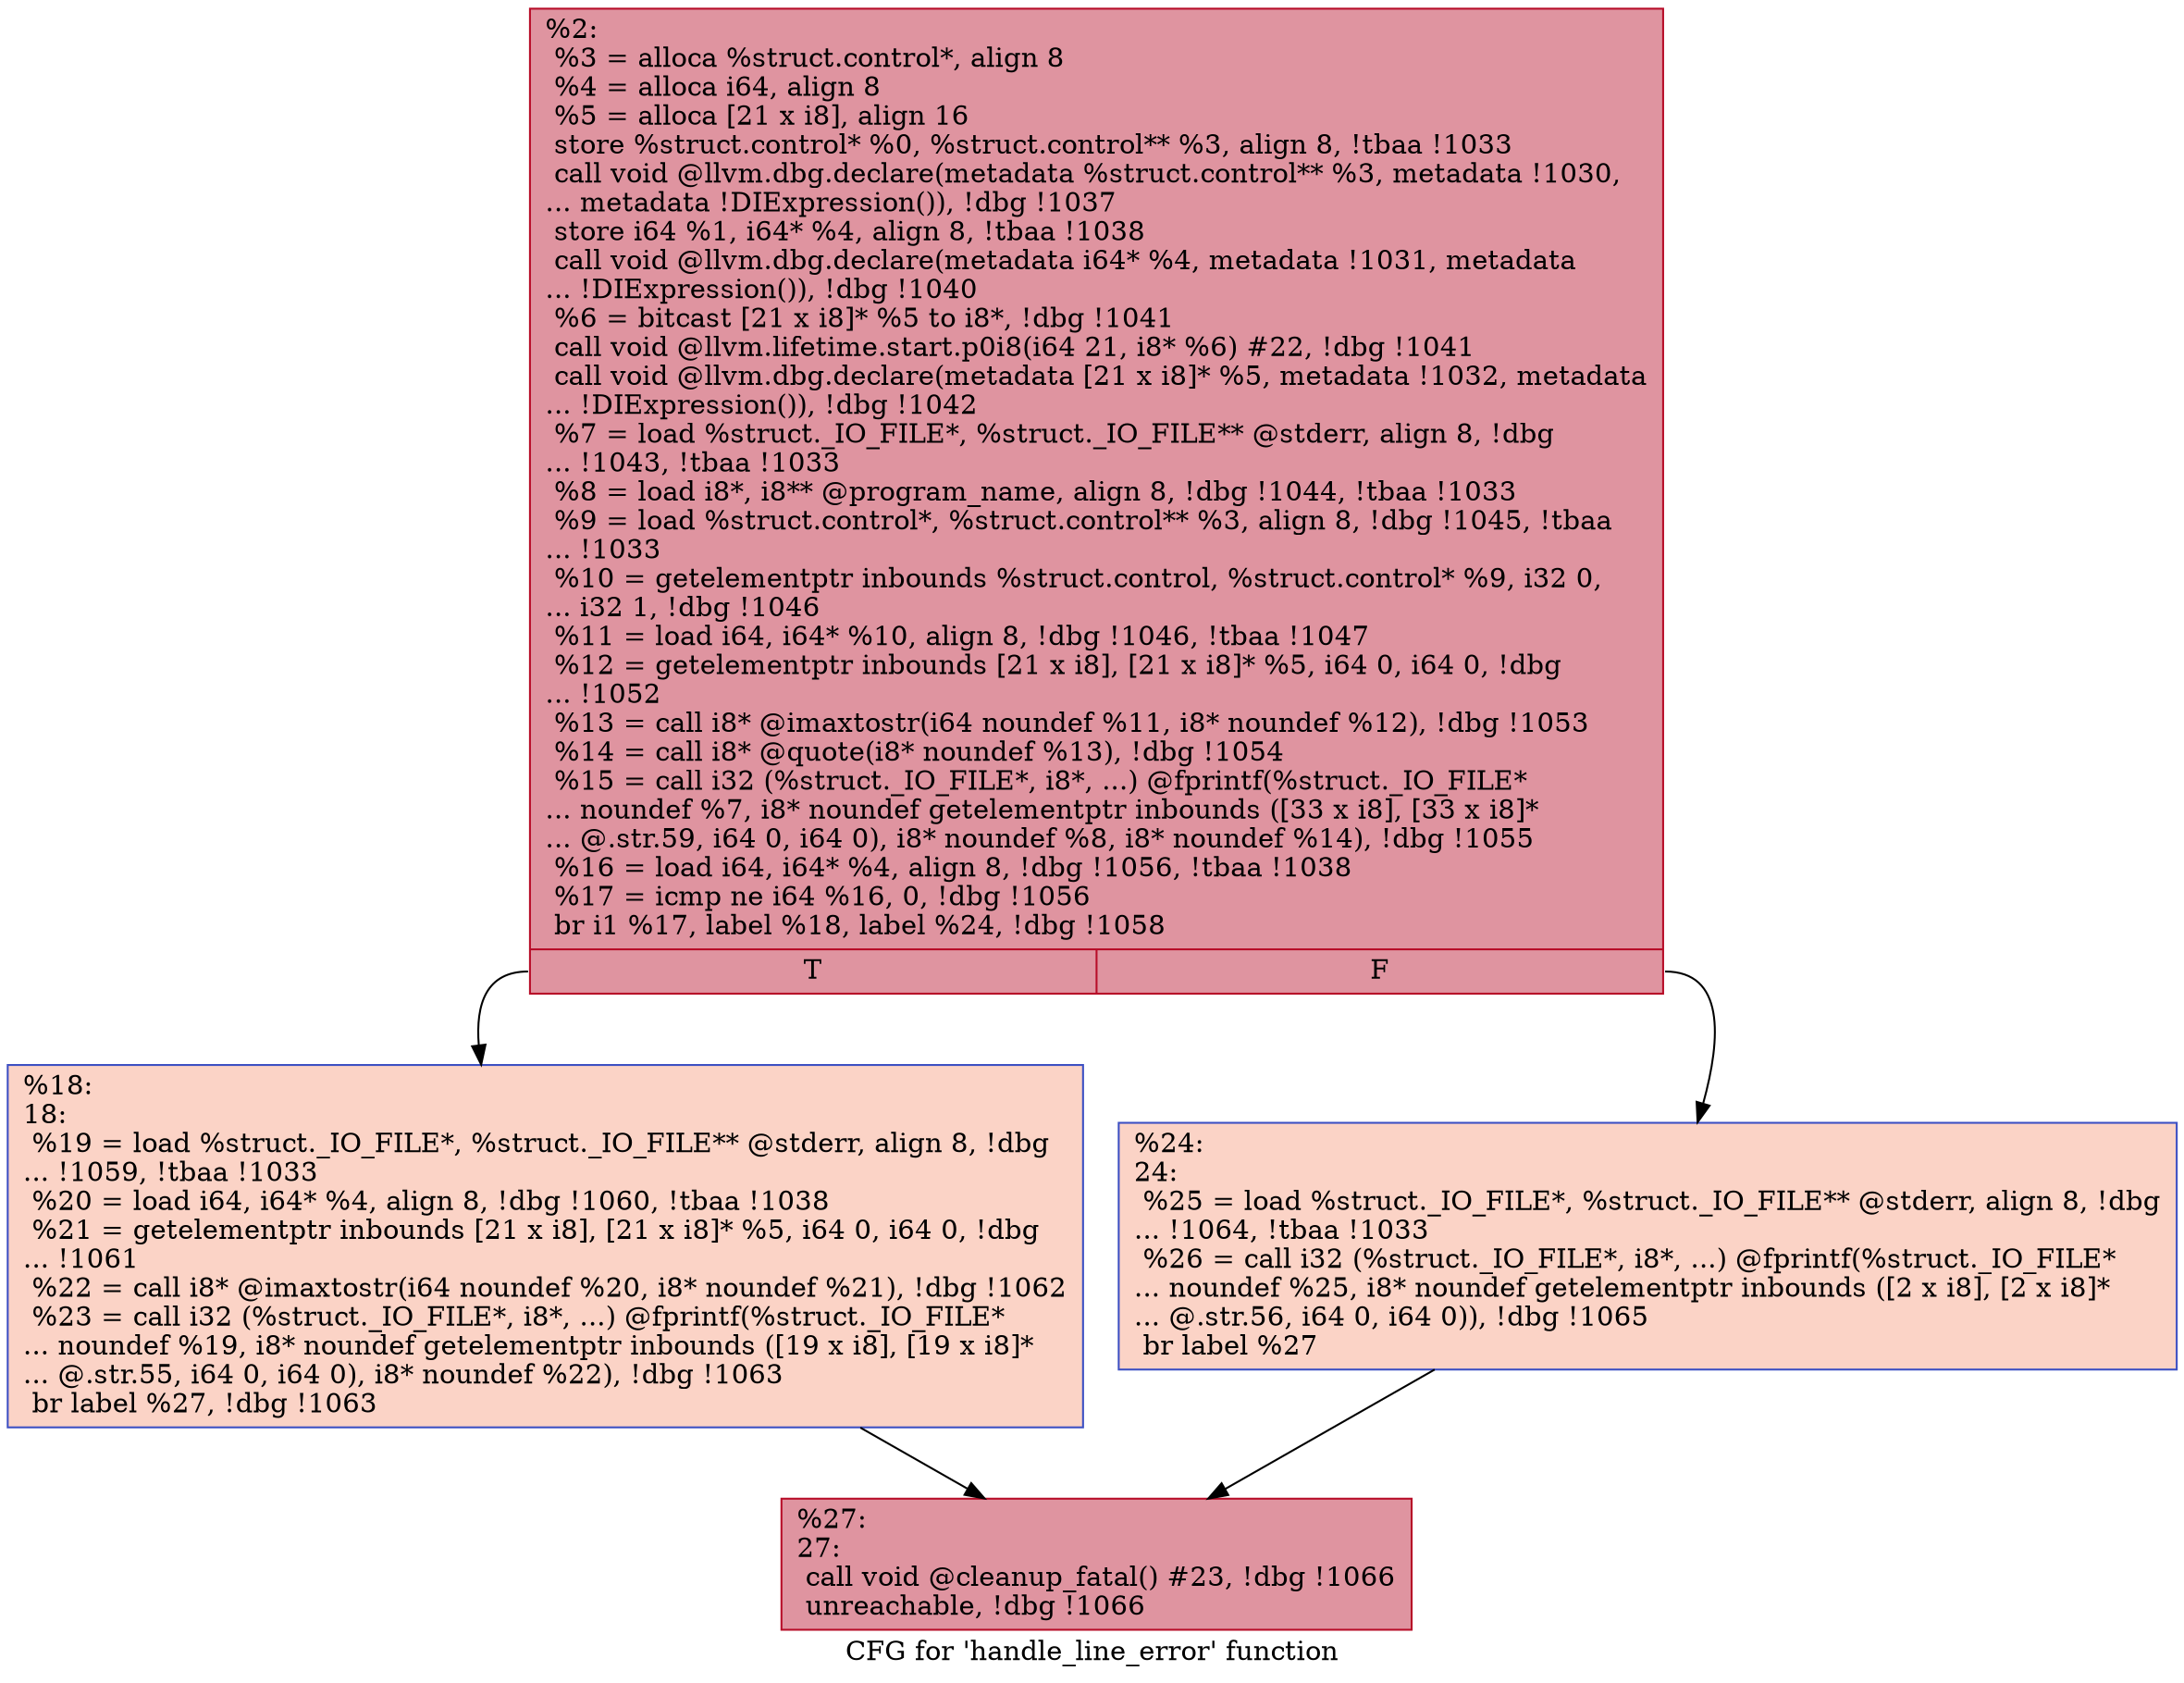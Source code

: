 digraph "CFG for 'handle_line_error' function" {
	label="CFG for 'handle_line_error' function";

	Node0x2361920 [shape=record,color="#b70d28ff", style=filled, fillcolor="#b70d2870",label="{%2:\l  %3 = alloca %struct.control*, align 8\l  %4 = alloca i64, align 8\l  %5 = alloca [21 x i8], align 16\l  store %struct.control* %0, %struct.control** %3, align 8, !tbaa !1033\l  call void @llvm.dbg.declare(metadata %struct.control** %3, metadata !1030,\l... metadata !DIExpression()), !dbg !1037\l  store i64 %1, i64* %4, align 8, !tbaa !1038\l  call void @llvm.dbg.declare(metadata i64* %4, metadata !1031, metadata\l... !DIExpression()), !dbg !1040\l  %6 = bitcast [21 x i8]* %5 to i8*, !dbg !1041\l  call void @llvm.lifetime.start.p0i8(i64 21, i8* %6) #22, !dbg !1041\l  call void @llvm.dbg.declare(metadata [21 x i8]* %5, metadata !1032, metadata\l... !DIExpression()), !dbg !1042\l  %7 = load %struct._IO_FILE*, %struct._IO_FILE** @stderr, align 8, !dbg\l... !1043, !tbaa !1033\l  %8 = load i8*, i8** @program_name, align 8, !dbg !1044, !tbaa !1033\l  %9 = load %struct.control*, %struct.control** %3, align 8, !dbg !1045, !tbaa\l... !1033\l  %10 = getelementptr inbounds %struct.control, %struct.control* %9, i32 0,\l... i32 1, !dbg !1046\l  %11 = load i64, i64* %10, align 8, !dbg !1046, !tbaa !1047\l  %12 = getelementptr inbounds [21 x i8], [21 x i8]* %5, i64 0, i64 0, !dbg\l... !1052\l  %13 = call i8* @imaxtostr(i64 noundef %11, i8* noundef %12), !dbg !1053\l  %14 = call i8* @quote(i8* noundef %13), !dbg !1054\l  %15 = call i32 (%struct._IO_FILE*, i8*, ...) @fprintf(%struct._IO_FILE*\l... noundef %7, i8* noundef getelementptr inbounds ([33 x i8], [33 x i8]*\l... @.str.59, i64 0, i64 0), i8* noundef %8, i8* noundef %14), !dbg !1055\l  %16 = load i64, i64* %4, align 8, !dbg !1056, !tbaa !1038\l  %17 = icmp ne i64 %16, 0, !dbg !1056\l  br i1 %17, label %18, label %24, !dbg !1058\l|{<s0>T|<s1>F}}"];
	Node0x2361920:s0 -> Node0x2361db0;
	Node0x2361920:s1 -> Node0x2361e00;
	Node0x2361db0 [shape=record,color="#3d50c3ff", style=filled, fillcolor="#f59c7d70",label="{%18:\l18:                                               \l  %19 = load %struct._IO_FILE*, %struct._IO_FILE** @stderr, align 8, !dbg\l... !1059, !tbaa !1033\l  %20 = load i64, i64* %4, align 8, !dbg !1060, !tbaa !1038\l  %21 = getelementptr inbounds [21 x i8], [21 x i8]* %5, i64 0, i64 0, !dbg\l... !1061\l  %22 = call i8* @imaxtostr(i64 noundef %20, i8* noundef %21), !dbg !1062\l  %23 = call i32 (%struct._IO_FILE*, i8*, ...) @fprintf(%struct._IO_FILE*\l... noundef %19, i8* noundef getelementptr inbounds ([19 x i8], [19 x i8]*\l... @.str.55, i64 0, i64 0), i8* noundef %22), !dbg !1063\l  br label %27, !dbg !1063\l}"];
	Node0x2361db0 -> Node0x2361e50;
	Node0x2361e00 [shape=record,color="#3d50c3ff", style=filled, fillcolor="#f59c7d70",label="{%24:\l24:                                               \l  %25 = load %struct._IO_FILE*, %struct._IO_FILE** @stderr, align 8, !dbg\l... !1064, !tbaa !1033\l  %26 = call i32 (%struct._IO_FILE*, i8*, ...) @fprintf(%struct._IO_FILE*\l... noundef %25, i8* noundef getelementptr inbounds ([2 x i8], [2 x i8]*\l... @.str.56, i64 0, i64 0)), !dbg !1065\l  br label %27\l}"];
	Node0x2361e00 -> Node0x2361e50;
	Node0x2361e50 [shape=record,color="#b70d28ff", style=filled, fillcolor="#b70d2870",label="{%27:\l27:                                               \l  call void @cleanup_fatal() #23, !dbg !1066\l  unreachable, !dbg !1066\l}"];
}
